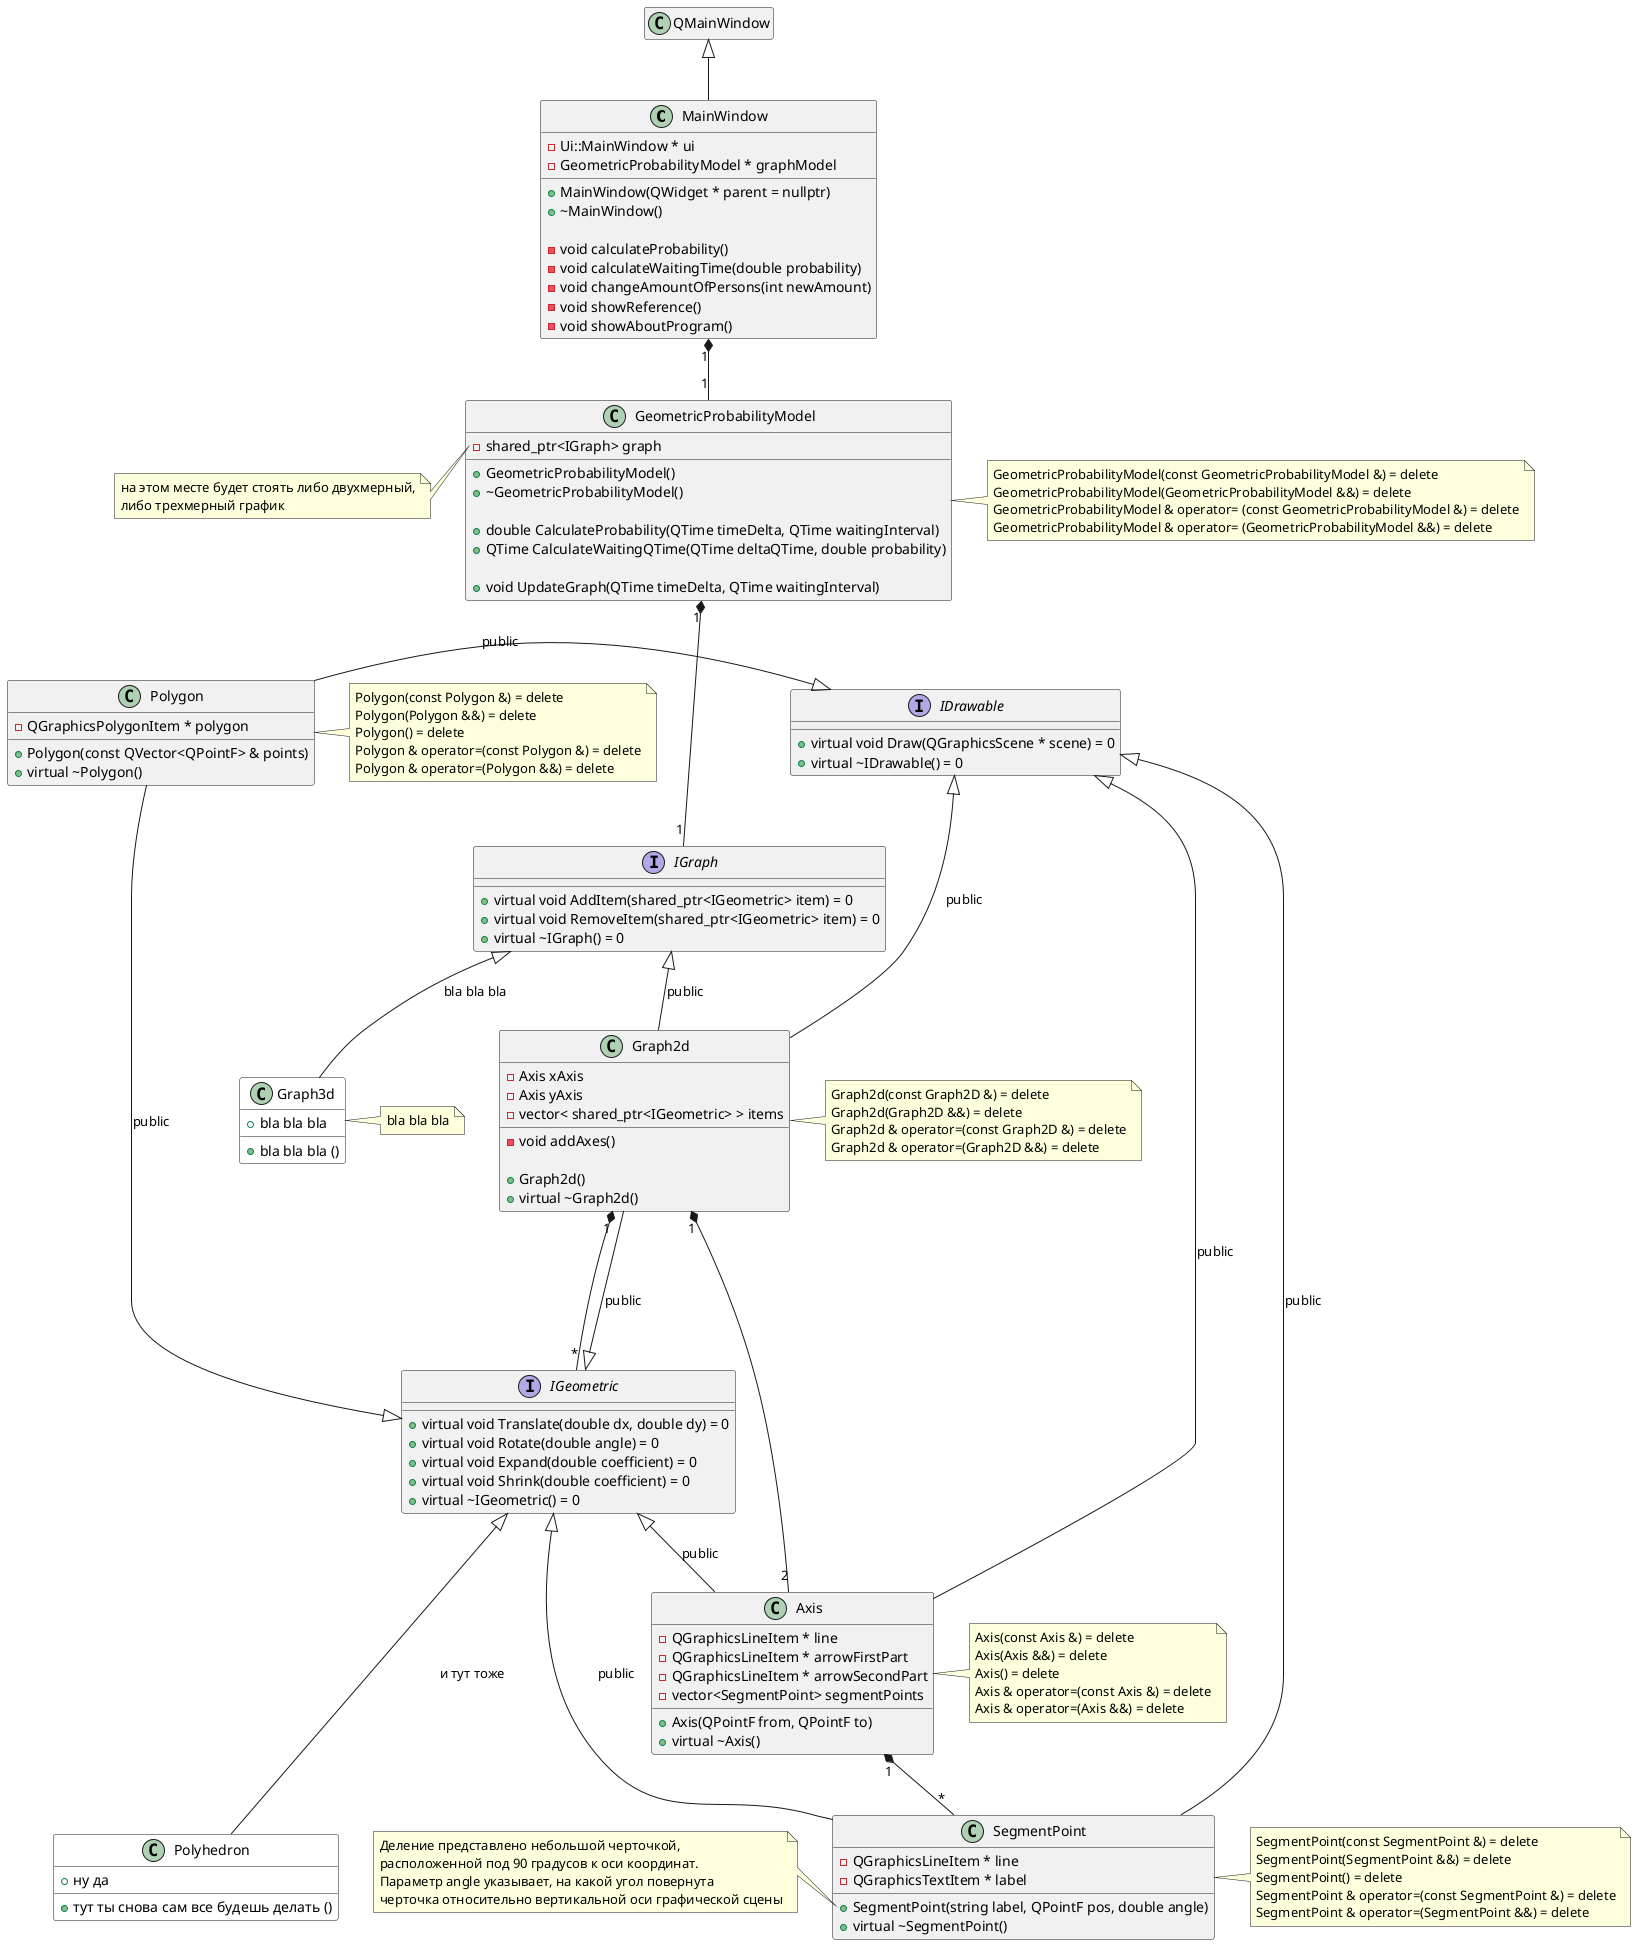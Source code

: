 @startuml 

'https://plantuml.com/class-diagram

class MainWindow {
    - Ui::MainWindow * ui
    - GeometricProbabilityModel * graphModel

    + MainWindow(QWidget * parent = nullptr)
    + ~MainWindow()

    - void calculateProbability()
    - void calculateWaitingTime(double probability)
    - void changeAmountOfPersons(int newAmount)
    - void showReference()
    - void showAboutProgram()
}
QMainWindow <|-- MainWindow
hide QMainWindow members



class GeometricProbabilityModel {
    - shared_ptr<IGraph> graph

    + GeometricProbabilityModel()
    + ~GeometricProbabilityModel()

    + double CalculateProbability(QTime timeDelta, QTime waitingInterval)
    + QTime CalculateWaitingQTime(QTime deltaQTime, double probability)

    + void UpdateGraph(QTime timeDelta, QTime waitingInterval)
}
MainWindow "1" *-- "1" GeometricProbabilityModel
note left of GeometricProbabilityModel::"graph"
    на этом месте будет стоять либо двухмерный,
    либо трехмерный график
end note
note right of GeometricProbabilityModel
    GeometricProbabilityModel(const GeometricProbabilityModel &) = delete
    GeometricProbabilityModel(GeometricProbabilityModel &&) = delete
    GeometricProbabilityModel & operator= (const GeometricProbabilityModel &) = delete
    GeometricProbabilityModel & operator= (GeometricProbabilityModel &&) = delete
end note



interface IGraph {
    + virtual void AddItem(shared_ptr<IGeometric> item) = 0
    + virtual void RemoveItem(shared_ptr<IGeometric> item) = 0
    + virtual ~IGraph() = 0
}
GeometricProbabilityModel "1" *--- "1" IGraph
note left of IGraph::"mainFigure"
    основная фигура, характеризующая
    геометрическую вероятность
end note
note left of IGraph::"boundingFigure"
    фигура, ограничивающая основную
end note



class Graph2d {
    - Axis xAxis
    - Axis yAxis
    - vector< shared_ptr<IGeometric> > items

    - void addAxes()

    + Graph2d()
    + virtual ~Graph2d()
}
IGraph <|-- Graph2d : public
IGeometric <|--- Graph2d : public
IDrawable <|--- Graph2d : public
note right of Graph2d
    Graph2d(const Graph2D &) = delete
    Graph2d(Graph2D &&) = delete
    Graph2d & operator=(const Graph2D &) = delete
    Graph2d & operator=(Graph2D &&) = delete
end note



class Graph3d #white { /' #white окрашивает объект в белый цвет '/
    + bla bla bla
    + bla bla bla ()
}
IGraph <|-- Graph3d : bla bla bla
note right of Graph3d
    bla bla bla
end note



class Axis {
    - QGraphicsLineItem * line
    - QGraphicsLineItem * arrowFirstPart
    - QGraphicsLineItem * arrowSecondPart
    - vector<SegmentPoint> segmentPoints

    + Axis(QPointF from, QPointF to)
    + virtual ~Axis()
}
IGeometric <|-- Axis : public
IDrawable <|-- Axis : public
Graph2d "1" *-- "2" Axis
note right of Axis
    Axis(const Axis &) = delete
    Axis(Axis &&) = delete
    Axis() = delete
    Axis & operator=(const Axis &) = delete
    Axis & operator=(Axis &&) = delete
end note



class SegmentPoint {
    - QGraphicsLineItem * line
    - QGraphicsTextItem * label

    + SegmentPoint(string label, QPointF pos, double angle)
    + virtual ~SegmentPoint()
}
IDrawable <|-- SegmentPoint : public
IGeometric <|-- SegmentPoint : public
Axis "1" *-- "*" SegmentPoint
note left of SegmentPoint::"SegmentPoint(string label, QPointF pos, double angle)"
    Деление представлено небольшой черточкой,
    расположенной под 90 градусов к оси координат.
    Параметр angle указывает, на какой угол повернута
    черточка относительно вертикальной оси графической сцены
end note
note right of SegmentPoint
    SegmentPoint(const SegmentPoint &) = delete
    SegmentPoint(SegmentPoint &&) = delete
    SegmentPoint() = delete
    SegmentPoint & operator=(const SegmentPoint &) = delete
    SegmentPoint & operator=(SegmentPoint &&) = delete
end note



interface IGeometric {
    + virtual void Translate(double dx, double dy) = 0
    + virtual void Rotate(double angle) = 0
    + virtual void Expand(double coefficient) = 0
    + virtual void Shrink(double coefficient) = 0
    + virtual ~IGeometric() = 0
}
Graph2d "1" *-- "*" IGeometric


class Polygon {
    - QGraphicsPolygonItem * polygon

    + Polygon(const QVector<QPointF> & points)
    + virtual ~Polygon()
}
IGeometric <|-- Polygon : public
IDrawable <|-left- Polygon : public
note right of Polygon
    Polygon(const Polygon &) = delete
    Polygon(Polygon &&) = delete
    Polygon() = delete
    Polygon & operator=(const Polygon &) = delete
    Polygon & operator=(Polygon &&) = delete
end note



class Polyhedron #white { /' #white окрашивает объект в белый цвет '/
    + ну да
    + тут ты снова сам все будешь делать ()
}
IGeometric <|--- Polyhedron : и тут тоже



interface IDrawable {
    + virtual void Draw(QGraphicsScene * scene) = 0
    + virtual ~IDrawable() = 0
}


@enduml